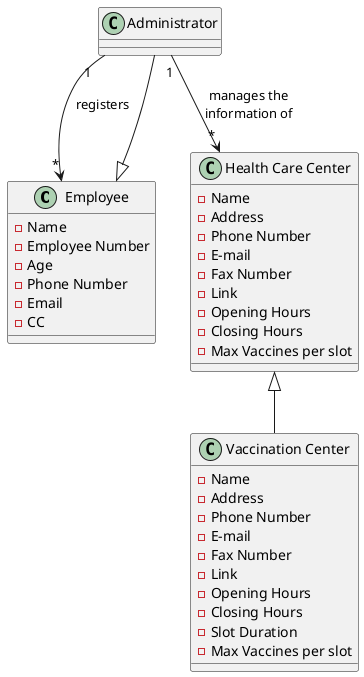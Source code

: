 @startuml

class "Employee" as E{
-Name
-Employee Number
-Age
-Phone Number
-Email
-CC
}

class Administrator{
}

class "Health Care Center" as HCC{
-Name
-Address
-Phone Number
-E-mail
-Fax Number
-Link
-Opening Hours
-Closing Hours
-Max Vaccines per slot
}

class "Vaccination Center" as VC{
-Name
-Address
-Phone Number
-E-mail
-Fax Number
-Link
-Opening Hours
-Closing Hours
-Slot Duration
-Max Vaccines per slot
}

Administrator-up-|>E
Administrator"1"-->"*"HCC:  manages the\ninformation of
Administrator"1"-->"*"E:registers
VC-up-|>HCC



@enduml